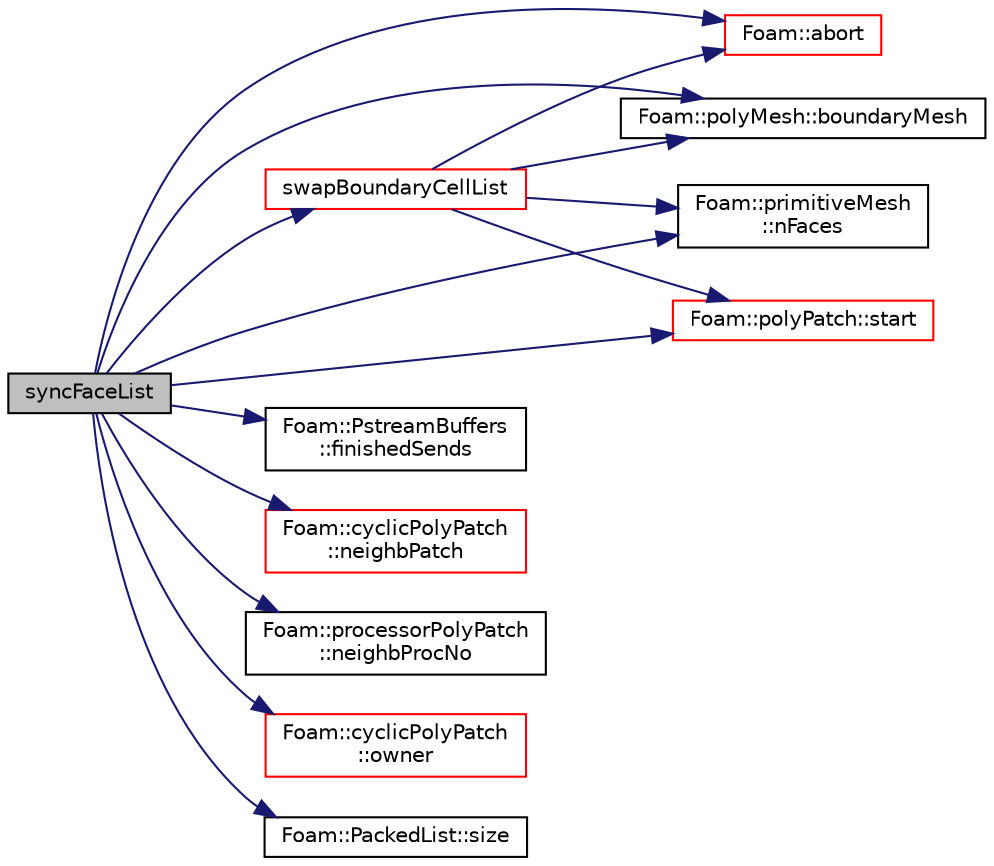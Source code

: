 digraph "syncFaceList"
{
  bgcolor="transparent";
  edge [fontname="Helvetica",fontsize="10",labelfontname="Helvetica",labelfontsize="10"];
  node [fontname="Helvetica",fontsize="10",shape=record];
  rankdir="LR";
  Node9826 [label="syncFaceList",height=0.2,width=0.4,color="black", fillcolor="grey75", style="filled", fontcolor="black"];
  Node9826 -> Node9827 [color="midnightblue",fontsize="10",style="solid",fontname="Helvetica"];
  Node9827 [label="Foam::abort",height=0.2,width=0.4,color="red",URL="$a21851.html#a447107a607d03e417307c203fa5fb44b"];
  Node9826 -> Node9872 [color="midnightblue",fontsize="10",style="solid",fontname="Helvetica"];
  Node9872 [label="Foam::polyMesh::boundaryMesh",height=0.2,width=0.4,color="black",URL="$a28565.html#a9f2b68c134340291eda6197f47f25484",tooltip="Return boundary mesh. "];
  Node9826 -> Node9873 [color="midnightblue",fontsize="10",style="solid",fontname="Helvetica"];
  Node9873 [label="Foam::PstreamBuffers\l::finishedSends",height=0.2,width=0.4,color="black",URL="$a27361.html#a9a9e71480e6b0d1b6d8ef3450eb576ce",tooltip="Mark all sends as having been done. This will start receives. "];
  Node9826 -> Node9874 [color="midnightblue",fontsize="10",style="solid",fontname="Helvetica"];
  Node9874 [label="Foam::cyclicPolyPatch\l::neighbPatch",height=0.2,width=0.4,color="red",URL="$a28589.html#a25d2f0ac438fefb7307d924d17ae6248"];
  Node9826 -> Node9934 [color="midnightblue",fontsize="10",style="solid",fontname="Helvetica"];
  Node9934 [label="Foam::processorPolyPatch\l::neighbProcNo",height=0.2,width=0.4,color="black",URL="$a28609.html#a4d1aa3e127a8e181c7927147575928d3",tooltip="Return neigbour processor number. "];
  Node9826 -> Node9935 [color="midnightblue",fontsize="10",style="solid",fontname="Helvetica"];
  Node9935 [label="Foam::primitiveMesh\l::nFaces",height=0.2,width=0.4,color="black",URL="$a28685.html#abe602c985a3c9ffa67176e969e77ca6f"];
  Node9826 -> Node9936 [color="midnightblue",fontsize="10",style="solid",fontname="Helvetica"];
  Node9936 [label="Foam::cyclicPolyPatch\l::owner",height=0.2,width=0.4,color="red",URL="$a28589.html#a357c5e37e5d7c583fa172625b8c11009",tooltip="Does this side own the patch ? "];
  Node9826 -> Node9938 [color="midnightblue",fontsize="10",style="solid",fontname="Helvetica"];
  Node9938 [label="Foam::PackedList::size",height=0.2,width=0.4,color="black",URL="$a27053.html#a47b3bf30da1eb3ab8076b5fbe00e0494",tooltip="Number of entries. "];
  Node9826 -> Node9939 [color="midnightblue",fontsize="10",style="solid",fontname="Helvetica"];
  Node9939 [label="Foam::polyPatch::start",height=0.2,width=0.4,color="red",URL="$a28633.html#a6bfd3e3abb11e98bdb4b98671cec1234",tooltip="Return start label of this patch in the polyMesh face list. "];
  Node9826 -> Node9946 [color="midnightblue",fontsize="10",style="solid",fontname="Helvetica"];
  Node9946 [label="swapBoundaryCellList",height=0.2,width=0.4,color="red",URL="$a28657.html#ac509eef6db47b0b87366229f2fb017f9",tooltip="Swap to obtain neighbour cell values for all boundary faces. "];
  Node9946 -> Node9827 [color="midnightblue",fontsize="10",style="solid",fontname="Helvetica"];
  Node9946 -> Node9872 [color="midnightblue",fontsize="10",style="solid",fontname="Helvetica"];
  Node9946 -> Node9935 [color="midnightblue",fontsize="10",style="solid",fontname="Helvetica"];
  Node9946 -> Node9939 [color="midnightblue",fontsize="10",style="solid",fontname="Helvetica"];
}
